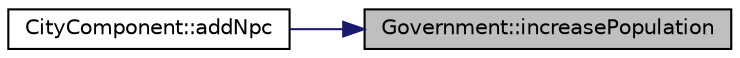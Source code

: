 digraph "Government::increasePopulation"
{
 // LATEX_PDF_SIZE
  edge [fontname="Helvetica",fontsize="10",labelfontname="Helvetica",labelfontsize="10"];
  node [fontname="Helvetica",fontsize="10",shape=record];
  rankdir="RL";
  Node1 [label="Government::increasePopulation",height=0.2,width=0.4,color="black", fillcolor="grey75", style="filled", fontcolor="black",tooltip="Increases the population by a specified amount."];
  Node1 -> Node2 [dir="back",color="midnightblue",fontsize="10",style="solid"];
  Node2 [label="CityComponent::addNpc",height=0.2,width=0.4,color="black", fillcolor="white", style="filled",URL="$classCityComponent.html#a9529b910e491c49a6ffa19db4e92b81c",tooltip="Adds an NPC observer to the component."];
}

